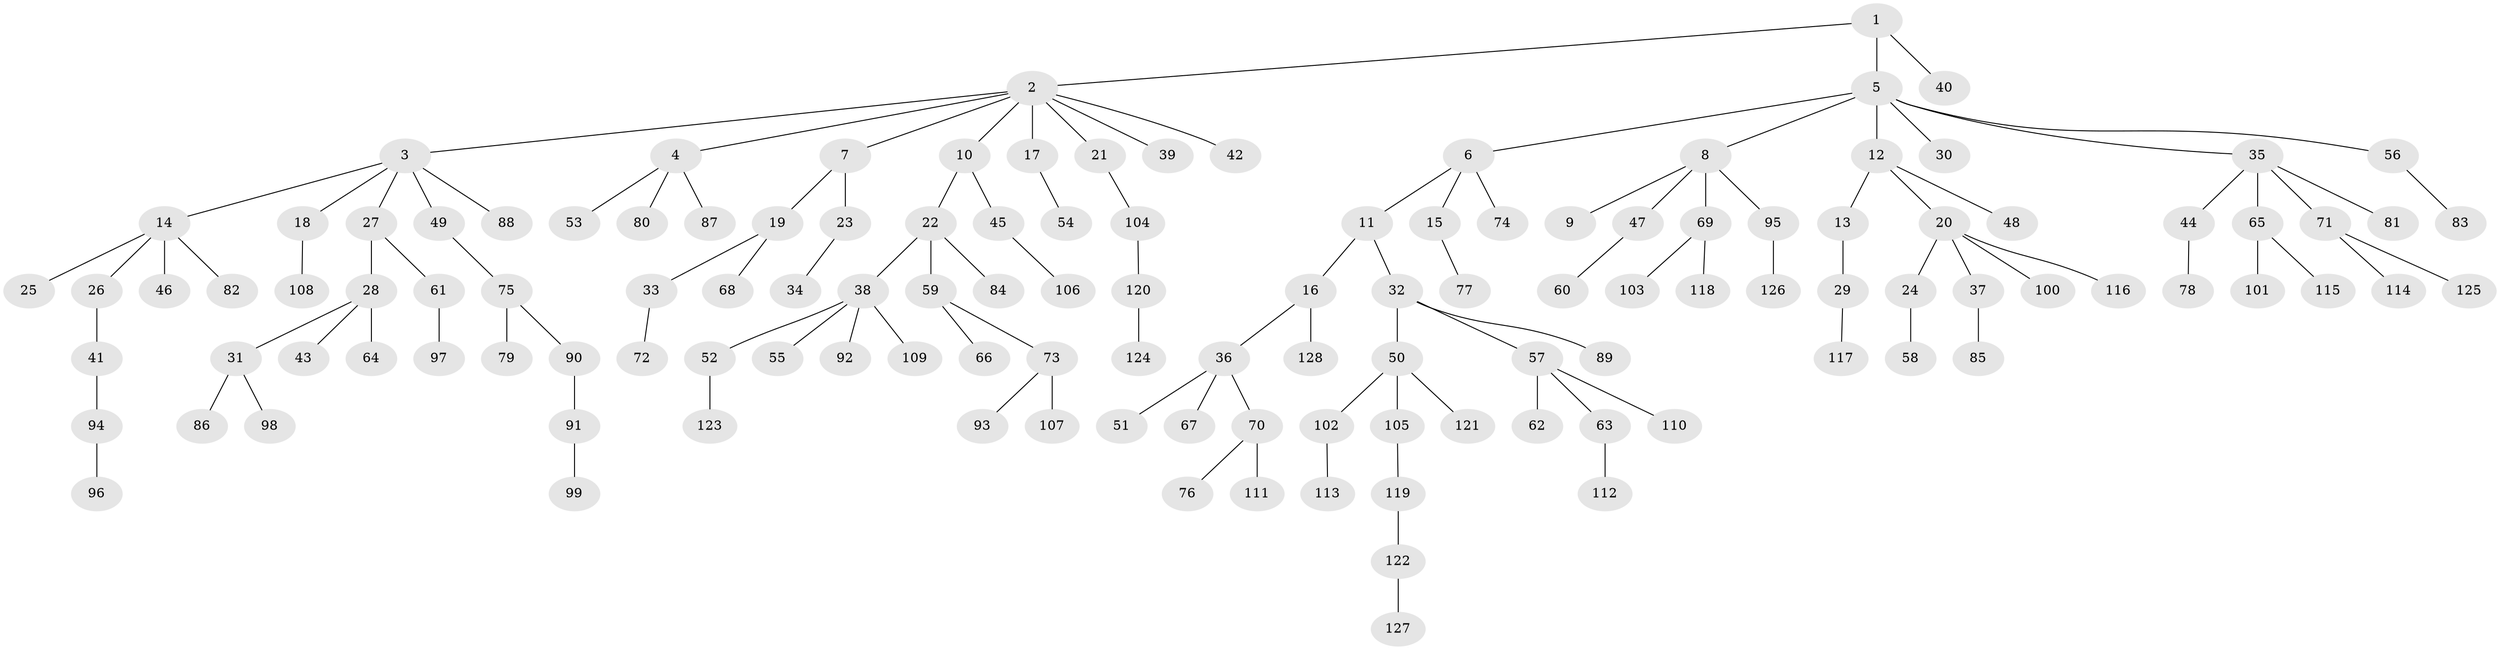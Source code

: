 // Generated by graph-tools (version 1.1) at 2025/26/03/09/25 03:26:27]
// undirected, 128 vertices, 127 edges
graph export_dot {
graph [start="1"]
  node [color=gray90,style=filled];
  1;
  2;
  3;
  4;
  5;
  6;
  7;
  8;
  9;
  10;
  11;
  12;
  13;
  14;
  15;
  16;
  17;
  18;
  19;
  20;
  21;
  22;
  23;
  24;
  25;
  26;
  27;
  28;
  29;
  30;
  31;
  32;
  33;
  34;
  35;
  36;
  37;
  38;
  39;
  40;
  41;
  42;
  43;
  44;
  45;
  46;
  47;
  48;
  49;
  50;
  51;
  52;
  53;
  54;
  55;
  56;
  57;
  58;
  59;
  60;
  61;
  62;
  63;
  64;
  65;
  66;
  67;
  68;
  69;
  70;
  71;
  72;
  73;
  74;
  75;
  76;
  77;
  78;
  79;
  80;
  81;
  82;
  83;
  84;
  85;
  86;
  87;
  88;
  89;
  90;
  91;
  92;
  93;
  94;
  95;
  96;
  97;
  98;
  99;
  100;
  101;
  102;
  103;
  104;
  105;
  106;
  107;
  108;
  109;
  110;
  111;
  112;
  113;
  114;
  115;
  116;
  117;
  118;
  119;
  120;
  121;
  122;
  123;
  124;
  125;
  126;
  127;
  128;
  1 -- 2;
  1 -- 5;
  1 -- 40;
  2 -- 3;
  2 -- 4;
  2 -- 7;
  2 -- 10;
  2 -- 17;
  2 -- 21;
  2 -- 39;
  2 -- 42;
  3 -- 14;
  3 -- 18;
  3 -- 27;
  3 -- 49;
  3 -- 88;
  4 -- 53;
  4 -- 80;
  4 -- 87;
  5 -- 6;
  5 -- 8;
  5 -- 12;
  5 -- 30;
  5 -- 35;
  5 -- 56;
  6 -- 11;
  6 -- 15;
  6 -- 74;
  7 -- 19;
  7 -- 23;
  8 -- 9;
  8 -- 47;
  8 -- 69;
  8 -- 95;
  10 -- 22;
  10 -- 45;
  11 -- 16;
  11 -- 32;
  12 -- 13;
  12 -- 20;
  12 -- 48;
  13 -- 29;
  14 -- 25;
  14 -- 26;
  14 -- 46;
  14 -- 82;
  15 -- 77;
  16 -- 36;
  16 -- 128;
  17 -- 54;
  18 -- 108;
  19 -- 33;
  19 -- 68;
  20 -- 24;
  20 -- 37;
  20 -- 100;
  20 -- 116;
  21 -- 104;
  22 -- 38;
  22 -- 59;
  22 -- 84;
  23 -- 34;
  24 -- 58;
  26 -- 41;
  27 -- 28;
  27 -- 61;
  28 -- 31;
  28 -- 43;
  28 -- 64;
  29 -- 117;
  31 -- 86;
  31 -- 98;
  32 -- 50;
  32 -- 57;
  32 -- 89;
  33 -- 72;
  35 -- 44;
  35 -- 65;
  35 -- 71;
  35 -- 81;
  36 -- 51;
  36 -- 67;
  36 -- 70;
  37 -- 85;
  38 -- 52;
  38 -- 55;
  38 -- 92;
  38 -- 109;
  41 -- 94;
  44 -- 78;
  45 -- 106;
  47 -- 60;
  49 -- 75;
  50 -- 102;
  50 -- 105;
  50 -- 121;
  52 -- 123;
  56 -- 83;
  57 -- 62;
  57 -- 63;
  57 -- 110;
  59 -- 66;
  59 -- 73;
  61 -- 97;
  63 -- 112;
  65 -- 101;
  65 -- 115;
  69 -- 103;
  69 -- 118;
  70 -- 76;
  70 -- 111;
  71 -- 114;
  71 -- 125;
  73 -- 93;
  73 -- 107;
  75 -- 79;
  75 -- 90;
  90 -- 91;
  91 -- 99;
  94 -- 96;
  95 -- 126;
  102 -- 113;
  104 -- 120;
  105 -- 119;
  119 -- 122;
  120 -- 124;
  122 -- 127;
}
